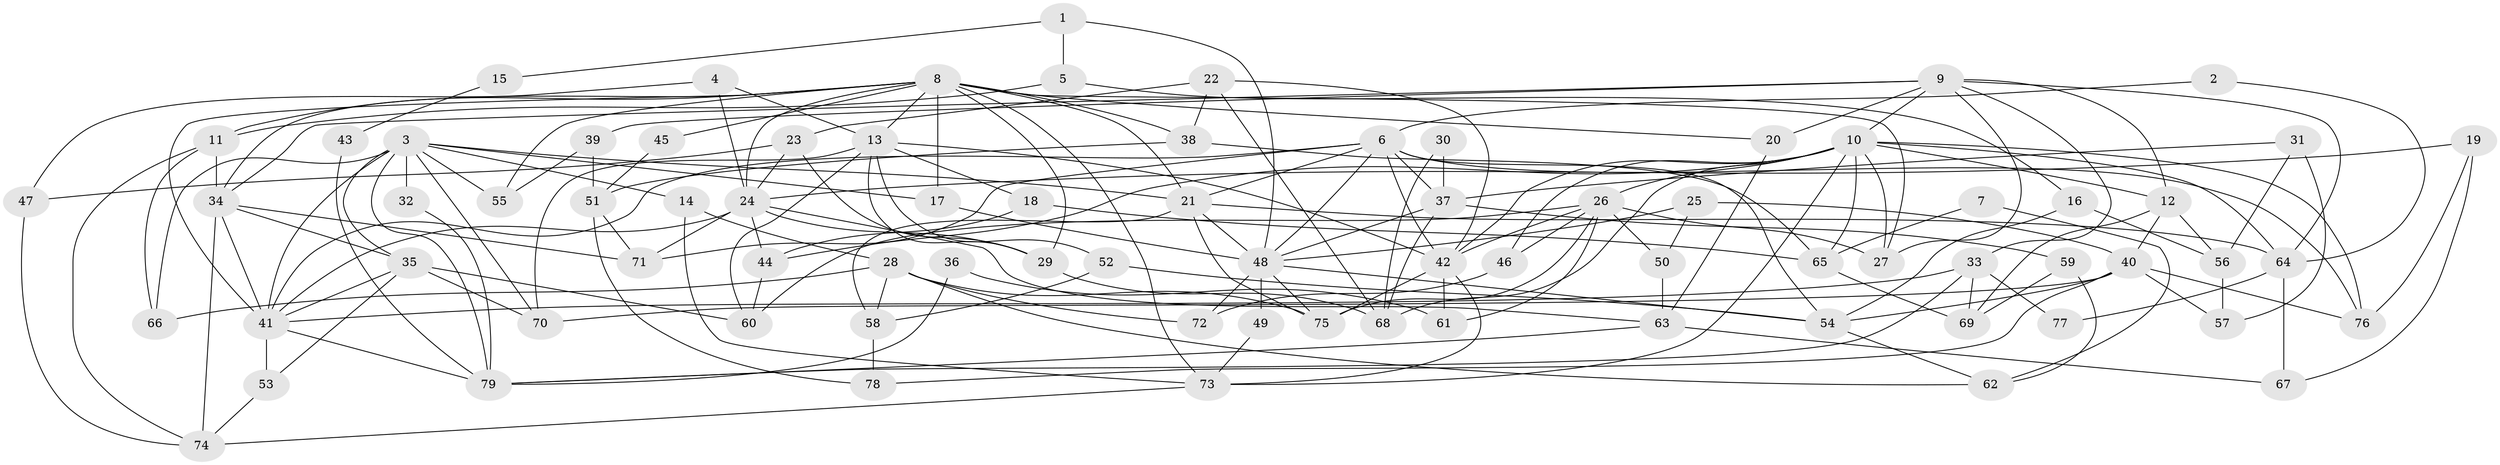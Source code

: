 // original degree distribution, {3: 0.3063063063063063, 2: 0.12612612612612611, 5: 0.18018018018018017, 7: 0.07207207207207207, 4: 0.23423423423423423, 6: 0.08108108108108109}
// Generated by graph-tools (version 1.1) at 2025/50/03/04/25 22:50:49]
// undirected, 79 vertices, 183 edges
graph export_dot {
  node [color=gray90,style=filled];
  1;
  2;
  3;
  4;
  5;
  6;
  7;
  8;
  9;
  10;
  11;
  12;
  13;
  14;
  15;
  16;
  17;
  18;
  19;
  20;
  21;
  22;
  23;
  24;
  25;
  26;
  27;
  28;
  29;
  30;
  31;
  32;
  33;
  34;
  35;
  36;
  37;
  38;
  39;
  40;
  41;
  42;
  43;
  44;
  45;
  46;
  47;
  48;
  49;
  50;
  51;
  52;
  53;
  54;
  55;
  56;
  57;
  58;
  59;
  60;
  61;
  62;
  63;
  64;
  65;
  66;
  67;
  68;
  69;
  70;
  71;
  72;
  73;
  74;
  75;
  76;
  77;
  78;
  79;
  1 -- 5 [weight=1.0];
  1 -- 15 [weight=1.0];
  1 -- 48 [weight=1.0];
  2 -- 6 [weight=1.0];
  2 -- 64 [weight=1.0];
  3 -- 14 [weight=1.0];
  3 -- 17 [weight=1.0];
  3 -- 21 [weight=1.0];
  3 -- 32 [weight=1.0];
  3 -- 35 [weight=1.0];
  3 -- 41 [weight=2.0];
  3 -- 55 [weight=1.0];
  3 -- 66 [weight=1.0];
  3 -- 70 [weight=1.0];
  3 -- 79 [weight=1.0];
  4 -- 13 [weight=1.0];
  4 -- 24 [weight=1.0];
  4 -- 47 [weight=1.0];
  5 -- 11 [weight=1.0];
  5 -- 16 [weight=1.0];
  6 -- 21 [weight=1.0];
  6 -- 37 [weight=1.0];
  6 -- 41 [weight=1.0];
  6 -- 42 [weight=1.0];
  6 -- 48 [weight=1.0];
  6 -- 54 [weight=1.0];
  6 -- 71 [weight=1.0];
  6 -- 76 [weight=1.0];
  7 -- 62 [weight=1.0];
  7 -- 65 [weight=1.0];
  8 -- 11 [weight=1.0];
  8 -- 13 [weight=1.0];
  8 -- 17 [weight=2.0];
  8 -- 20 [weight=1.0];
  8 -- 21 [weight=1.0];
  8 -- 24 [weight=1.0];
  8 -- 27 [weight=1.0];
  8 -- 29 [weight=1.0];
  8 -- 34 [weight=1.0];
  8 -- 38 [weight=1.0];
  8 -- 41 [weight=1.0];
  8 -- 45 [weight=1.0];
  8 -- 55 [weight=1.0];
  8 -- 73 [weight=1.0];
  9 -- 10 [weight=1.0];
  9 -- 12 [weight=1.0];
  9 -- 20 [weight=1.0];
  9 -- 27 [weight=1.0];
  9 -- 33 [weight=1.0];
  9 -- 34 [weight=1.0];
  9 -- 39 [weight=1.0];
  9 -- 64 [weight=1.0];
  10 -- 12 [weight=1.0];
  10 -- 26 [weight=1.0];
  10 -- 27 [weight=1.0];
  10 -- 42 [weight=1.0];
  10 -- 44 [weight=1.0];
  10 -- 46 [weight=1.0];
  10 -- 64 [weight=1.0];
  10 -- 65 [weight=1.0];
  10 -- 68 [weight=1.0];
  10 -- 73 [weight=1.0];
  10 -- 76 [weight=1.0];
  11 -- 34 [weight=1.0];
  11 -- 66 [weight=1.0];
  11 -- 74 [weight=1.0];
  12 -- 40 [weight=1.0];
  12 -- 56 [weight=1.0];
  12 -- 69 [weight=1.0];
  13 -- 18 [weight=1.0];
  13 -- 29 [weight=1.0];
  13 -- 42 [weight=1.0];
  13 -- 52 [weight=1.0];
  13 -- 60 [weight=1.0];
  13 -- 70 [weight=1.0];
  14 -- 28 [weight=1.0];
  14 -- 73 [weight=1.0];
  15 -- 43 [weight=1.0];
  16 -- 54 [weight=1.0];
  16 -- 56 [weight=1.0];
  17 -- 48 [weight=1.0];
  18 -- 44 [weight=1.0];
  18 -- 65 [weight=1.0];
  19 -- 24 [weight=1.0];
  19 -- 67 [weight=1.0];
  19 -- 76 [weight=1.0];
  20 -- 63 [weight=1.0];
  21 -- 48 [weight=1.0];
  21 -- 58 [weight=1.0];
  21 -- 64 [weight=1.0];
  21 -- 75 [weight=1.0];
  22 -- 23 [weight=1.0];
  22 -- 38 [weight=1.0];
  22 -- 42 [weight=1.0];
  22 -- 68 [weight=1.0];
  23 -- 24 [weight=1.0];
  23 -- 29 [weight=1.0];
  23 -- 47 [weight=1.0];
  24 -- 29 [weight=1.0];
  24 -- 41 [weight=1.0];
  24 -- 44 [weight=1.0];
  24 -- 63 [weight=1.0];
  24 -- 71 [weight=1.0];
  25 -- 40 [weight=1.0];
  25 -- 48 [weight=1.0];
  25 -- 50 [weight=1.0];
  26 -- 27 [weight=1.0];
  26 -- 42 [weight=1.0];
  26 -- 46 [weight=1.0];
  26 -- 50 [weight=1.0];
  26 -- 60 [weight=1.0];
  26 -- 61 [weight=2.0];
  26 -- 75 [weight=1.0];
  28 -- 58 [weight=1.0];
  28 -- 62 [weight=1.0];
  28 -- 66 [weight=1.0];
  28 -- 72 [weight=1.0];
  28 -- 75 [weight=1.0];
  29 -- 68 [weight=1.0];
  30 -- 37 [weight=1.0];
  30 -- 68 [weight=1.0];
  31 -- 37 [weight=1.0];
  31 -- 56 [weight=1.0];
  31 -- 57 [weight=1.0];
  32 -- 79 [weight=1.0];
  33 -- 41 [weight=1.0];
  33 -- 69 [weight=1.0];
  33 -- 77 [weight=1.0];
  33 -- 79 [weight=1.0];
  34 -- 35 [weight=1.0];
  34 -- 41 [weight=1.0];
  34 -- 71 [weight=1.0];
  34 -- 74 [weight=1.0];
  35 -- 41 [weight=1.0];
  35 -- 53 [weight=1.0];
  35 -- 60 [weight=1.0];
  35 -- 70 [weight=1.0];
  36 -- 61 [weight=1.0];
  36 -- 79 [weight=1.0];
  37 -- 48 [weight=1.0];
  37 -- 59 [weight=1.0];
  37 -- 68 [weight=1.0];
  38 -- 51 [weight=1.0];
  38 -- 65 [weight=1.0];
  39 -- 51 [weight=1.0];
  39 -- 55 [weight=1.0];
  40 -- 54 [weight=1.0];
  40 -- 57 [weight=1.0];
  40 -- 70 [weight=1.0];
  40 -- 76 [weight=1.0];
  40 -- 78 [weight=1.0];
  41 -- 53 [weight=1.0];
  41 -- 79 [weight=1.0];
  42 -- 61 [weight=1.0];
  42 -- 73 [weight=1.0];
  42 -- 75 [weight=1.0];
  43 -- 79 [weight=1.0];
  44 -- 60 [weight=1.0];
  45 -- 51 [weight=1.0];
  46 -- 72 [weight=1.0];
  47 -- 74 [weight=1.0];
  48 -- 49 [weight=1.0];
  48 -- 54 [weight=1.0];
  48 -- 72 [weight=1.0];
  48 -- 75 [weight=1.0];
  49 -- 73 [weight=1.0];
  50 -- 63 [weight=1.0];
  51 -- 71 [weight=1.0];
  51 -- 78 [weight=1.0];
  52 -- 54 [weight=1.0];
  52 -- 58 [weight=1.0];
  53 -- 74 [weight=1.0];
  54 -- 62 [weight=1.0];
  56 -- 57 [weight=1.0];
  58 -- 78 [weight=1.0];
  59 -- 62 [weight=1.0];
  59 -- 69 [weight=1.0];
  63 -- 67 [weight=1.0];
  63 -- 79 [weight=1.0];
  64 -- 67 [weight=1.0];
  64 -- 77 [weight=1.0];
  65 -- 69 [weight=1.0];
  73 -- 74 [weight=1.0];
}
